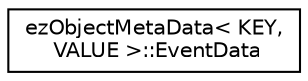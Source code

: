 digraph "Graphical Class Hierarchy"
{
 // LATEX_PDF_SIZE
  edge [fontname="Helvetica",fontsize="10",labelfontname="Helvetica",labelfontsize="10"];
  node [fontname="Helvetica",fontsize="10",shape=record];
  rankdir="LR";
  Node0 [label="ezObjectMetaData\< KEY,\l VALUE \>::EventData",height=0.2,width=0.4,color="black", fillcolor="white", style="filled",URL="$d5/de0/structez_object_meta_data_1_1_event_data.htm",tooltip=" "];
}
